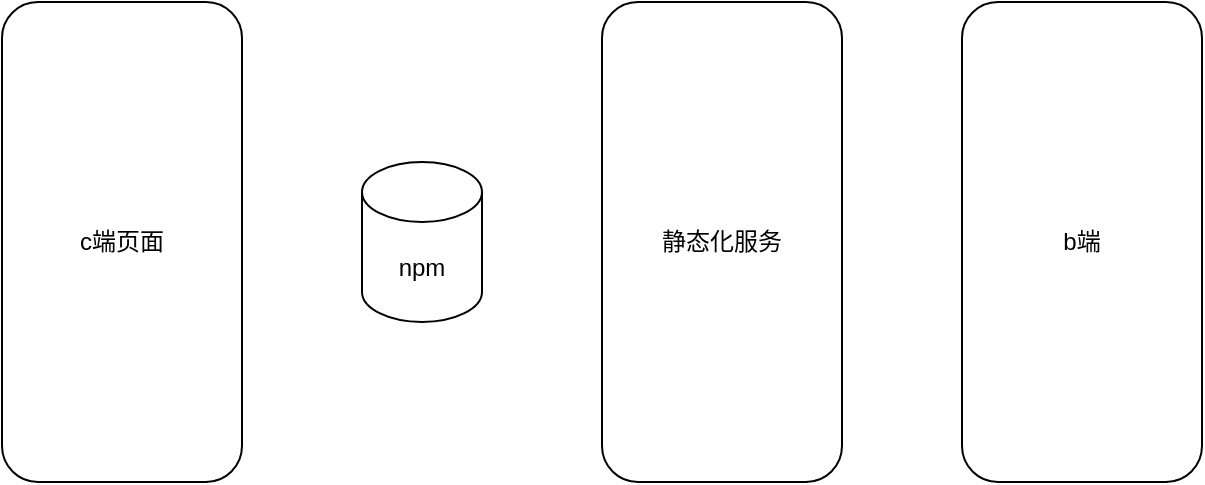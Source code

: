 <mxfile version="13.9.9" type="github">
  <diagram id="jTiUC8EJ0isUZAk2S-5C" name="Page-1">
    <mxGraphModel dx="946" dy="646" grid="1" gridSize="10" guides="1" tooltips="1" connect="1" arrows="1" fold="1" page="1" pageScale="1" pageWidth="827" pageHeight="1169" math="0" shadow="0">
      <root>
        <mxCell id="0" />
        <mxCell id="1" parent="0" />
        <mxCell id="Qn6LXsjBXS8K-YAON7_N-1" value="c端页面" style="rounded=1;whiteSpace=wrap;html=1;" vertex="1" parent="1">
          <mxGeometry x="10" y="120" width="120" height="240" as="geometry" />
        </mxCell>
        <mxCell id="Qn6LXsjBXS8K-YAON7_N-3" value="npm" style="shape=cylinder3;whiteSpace=wrap;html=1;boundedLbl=1;backgroundOutline=1;size=15;" vertex="1" parent="1">
          <mxGeometry x="190" y="200" width="60" height="80" as="geometry" />
        </mxCell>
        <mxCell id="Qn6LXsjBXS8K-YAON7_N-4" value="静态化服务" style="rounded=1;whiteSpace=wrap;html=1;" vertex="1" parent="1">
          <mxGeometry x="310" y="120" width="120" height="240" as="geometry" />
        </mxCell>
        <mxCell id="Qn6LXsjBXS8K-YAON7_N-5" value="b端" style="rounded=1;whiteSpace=wrap;html=1;" vertex="1" parent="1">
          <mxGeometry x="490" y="120" width="120" height="240" as="geometry" />
        </mxCell>
      </root>
    </mxGraphModel>
  </diagram>
</mxfile>
